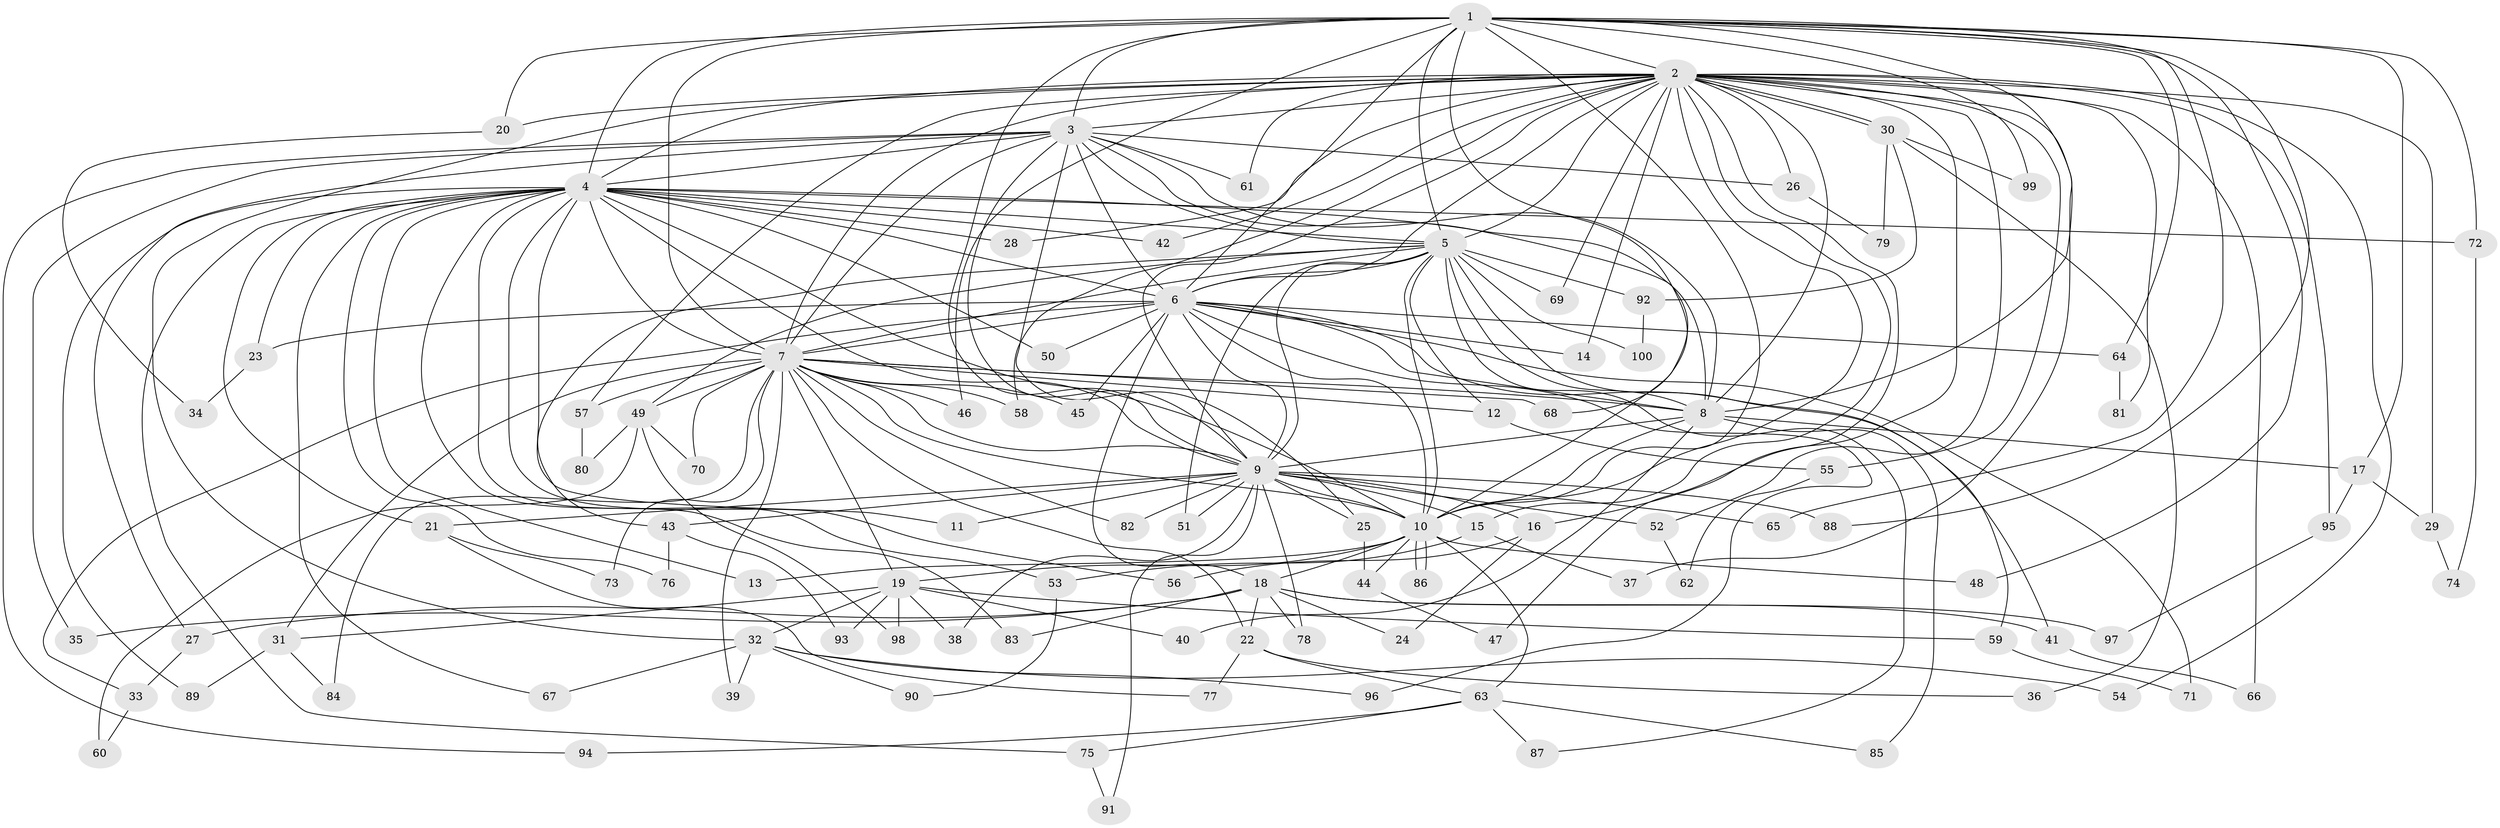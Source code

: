 // coarse degree distribution, {16: 0.013157894736842105, 29: 0.013157894736842105, 13: 0.02631578947368421, 23: 0.013157894736842105, 19: 0.013157894736842105, 18: 0.013157894736842105, 25: 0.013157894736842105, 21: 0.013157894736842105, 2: 0.5526315789473685, 4: 0.09210526315789473, 3: 0.15789473684210525, 11: 0.013157894736842105, 9: 0.013157894736842105, 5: 0.013157894736842105, 6: 0.013157894736842105, 7: 0.02631578947368421}
// Generated by graph-tools (version 1.1) at 2025/51/02/27/25 19:51:42]
// undirected, 100 vertices, 225 edges
graph export_dot {
graph [start="1"]
  node [color=gray90,style=filled];
  1;
  2;
  3;
  4;
  5;
  6;
  7;
  8;
  9;
  10;
  11;
  12;
  13;
  14;
  15;
  16;
  17;
  18;
  19;
  20;
  21;
  22;
  23;
  24;
  25;
  26;
  27;
  28;
  29;
  30;
  31;
  32;
  33;
  34;
  35;
  36;
  37;
  38;
  39;
  40;
  41;
  42;
  43;
  44;
  45;
  46;
  47;
  48;
  49;
  50;
  51;
  52;
  53;
  54;
  55;
  56;
  57;
  58;
  59;
  60;
  61;
  62;
  63;
  64;
  65;
  66;
  67;
  68;
  69;
  70;
  71;
  72;
  73;
  74;
  75;
  76;
  77;
  78;
  79;
  80;
  81;
  82;
  83;
  84;
  85;
  86;
  87;
  88;
  89;
  90;
  91;
  92;
  93;
  94;
  95;
  96;
  97;
  98;
  99;
  100;
  1 -- 2;
  1 -- 3;
  1 -- 4;
  1 -- 5;
  1 -- 6;
  1 -- 7;
  1 -- 8;
  1 -- 9;
  1 -- 10;
  1 -- 17;
  1 -- 20;
  1 -- 46;
  1 -- 48;
  1 -- 64;
  1 -- 65;
  1 -- 68;
  1 -- 72;
  1 -- 88;
  1 -- 99;
  2 -- 3;
  2 -- 4;
  2 -- 5;
  2 -- 6;
  2 -- 7;
  2 -- 8;
  2 -- 9;
  2 -- 10;
  2 -- 14;
  2 -- 15;
  2 -- 16;
  2 -- 20;
  2 -- 26;
  2 -- 28;
  2 -- 29;
  2 -- 30;
  2 -- 30;
  2 -- 32;
  2 -- 37;
  2 -- 42;
  2 -- 47;
  2 -- 52;
  2 -- 54;
  2 -- 55;
  2 -- 57;
  2 -- 58;
  2 -- 61;
  2 -- 66;
  2 -- 69;
  2 -- 81;
  2 -- 95;
  3 -- 4;
  3 -- 5;
  3 -- 6;
  3 -- 7;
  3 -- 8;
  3 -- 9;
  3 -- 10;
  3 -- 25;
  3 -- 26;
  3 -- 27;
  3 -- 35;
  3 -- 61;
  3 -- 94;
  4 -- 5;
  4 -- 6;
  4 -- 7;
  4 -- 8;
  4 -- 9;
  4 -- 10;
  4 -- 11;
  4 -- 13;
  4 -- 21;
  4 -- 23;
  4 -- 28;
  4 -- 42;
  4 -- 50;
  4 -- 53;
  4 -- 56;
  4 -- 67;
  4 -- 72;
  4 -- 75;
  4 -- 76;
  4 -- 83;
  4 -- 89;
  5 -- 6;
  5 -- 7;
  5 -- 8;
  5 -- 9;
  5 -- 10;
  5 -- 12;
  5 -- 41;
  5 -- 43;
  5 -- 49;
  5 -- 51;
  5 -- 69;
  5 -- 87;
  5 -- 92;
  5 -- 100;
  6 -- 7;
  6 -- 8;
  6 -- 9;
  6 -- 10;
  6 -- 14;
  6 -- 18;
  6 -- 23;
  6 -- 33;
  6 -- 45;
  6 -- 50;
  6 -- 59;
  6 -- 64;
  6 -- 71;
  6 -- 96;
  7 -- 8;
  7 -- 9;
  7 -- 10;
  7 -- 12;
  7 -- 19;
  7 -- 22;
  7 -- 31;
  7 -- 39;
  7 -- 45;
  7 -- 46;
  7 -- 49;
  7 -- 57;
  7 -- 58;
  7 -- 68;
  7 -- 70;
  7 -- 73;
  7 -- 82;
  7 -- 84;
  8 -- 9;
  8 -- 10;
  8 -- 17;
  8 -- 40;
  8 -- 85;
  9 -- 10;
  9 -- 11;
  9 -- 15;
  9 -- 16;
  9 -- 21;
  9 -- 25;
  9 -- 38;
  9 -- 43;
  9 -- 51;
  9 -- 52;
  9 -- 65;
  9 -- 78;
  9 -- 82;
  9 -- 88;
  9 -- 91;
  10 -- 13;
  10 -- 18;
  10 -- 19;
  10 -- 44;
  10 -- 48;
  10 -- 63;
  10 -- 86;
  10 -- 86;
  12 -- 55;
  15 -- 37;
  15 -- 53;
  16 -- 24;
  16 -- 56;
  17 -- 29;
  17 -- 95;
  18 -- 22;
  18 -- 24;
  18 -- 27;
  18 -- 35;
  18 -- 41;
  18 -- 78;
  18 -- 83;
  18 -- 97;
  19 -- 31;
  19 -- 32;
  19 -- 38;
  19 -- 40;
  19 -- 59;
  19 -- 93;
  19 -- 98;
  20 -- 34;
  21 -- 73;
  21 -- 77;
  22 -- 36;
  22 -- 63;
  22 -- 77;
  23 -- 34;
  25 -- 44;
  26 -- 79;
  27 -- 33;
  29 -- 74;
  30 -- 36;
  30 -- 79;
  30 -- 92;
  30 -- 99;
  31 -- 84;
  31 -- 89;
  32 -- 39;
  32 -- 54;
  32 -- 67;
  32 -- 90;
  32 -- 96;
  33 -- 60;
  41 -- 66;
  43 -- 76;
  43 -- 93;
  44 -- 47;
  49 -- 60;
  49 -- 70;
  49 -- 80;
  49 -- 98;
  52 -- 62;
  53 -- 90;
  55 -- 62;
  57 -- 80;
  59 -- 71;
  63 -- 75;
  63 -- 85;
  63 -- 87;
  63 -- 94;
  64 -- 81;
  72 -- 74;
  75 -- 91;
  92 -- 100;
  95 -- 97;
}
